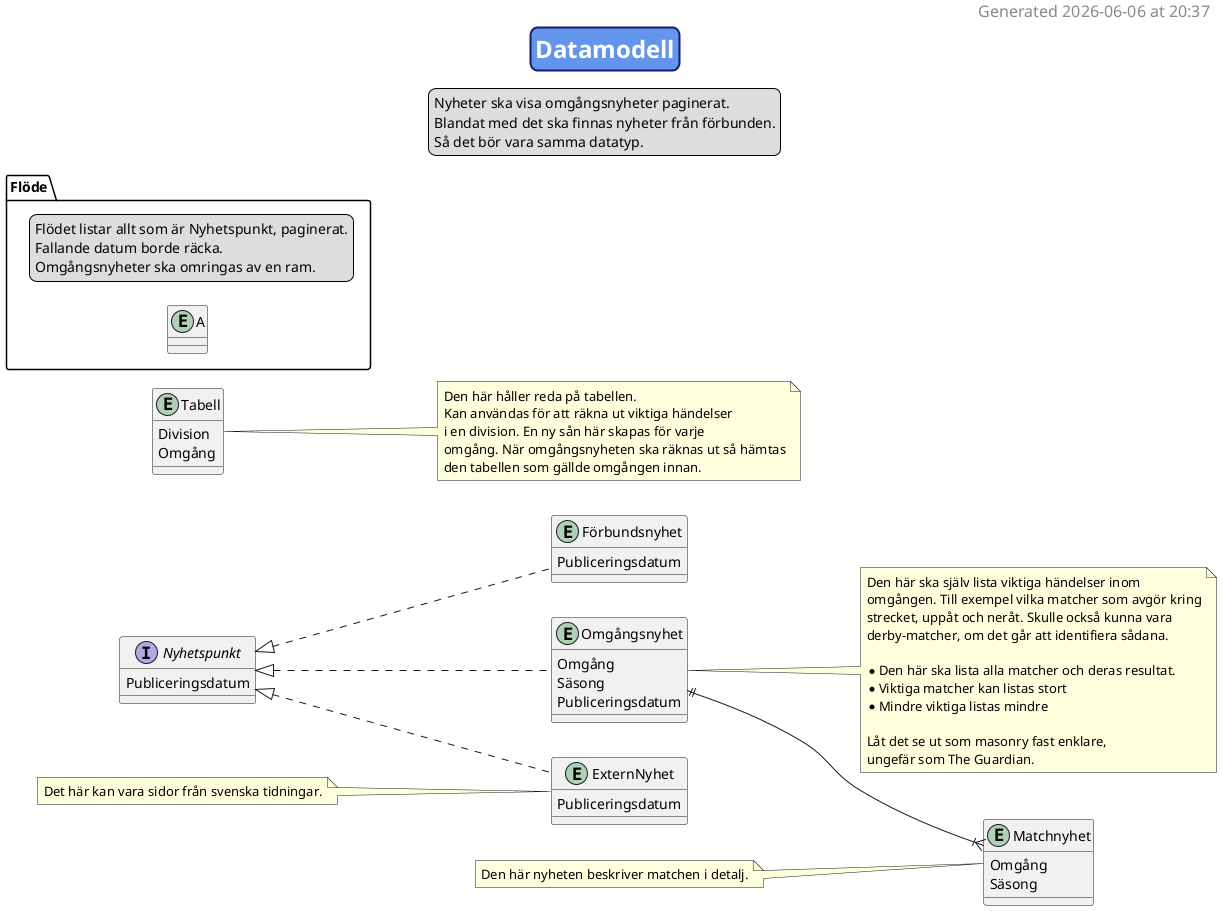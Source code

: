 @startuml DataModel

skinparam title {
  BorderRoundCorner 15
  BorderThickness 2
  BorderColor MidnightBlue
  BackgroundColor CornflowerBlue
  FontColor White
  FontSize 24
}

title
Datamodell
end title

right header
<size:16>Generated %date("yyyy-MM-dd 'at' HH:mm")</size>
end header

left to right direction

legend top
Nyheter ska visa omgångsnyheter paginerat.
Blandat med det ska finnas nyheter från förbunden.
Så det bör vara samma datatyp.
end legend

package Flöde {
    entity A {}
    legend
    Flödet listar allt som är Nyhetspunkt, paginerat.
    Fallande datum borde räcka.
    Omgångsnyheter ska omringas av en ram.
    end legend
}

interface Nyhetspunkt {
    Publiceringsdatum
}

entity Förbundsnyhet implements Nyhetspunkt {
    Publiceringsdatum
}

entity ExternNyhet implements Nyhetspunkt {
    Publiceringsdatum
}

note left of ExternNyhet
Det här kan vara sidor från svenska tidningar.
end note

entity Omgångsnyhet implements Nyhetspunkt {
    Omgång
    Säsong
    Publiceringsdatum
}

note right of Omgångsnyhet
Den här ska själv lista viktiga händelser inom
omgången. Till exempel vilka matcher som avgör kring
strecket, uppåt och neråt. Skulle också kunna vara
derby-matcher, om det går att identifiera sådana.

* Den här ska lista alla matcher och deras resultat.
* Viktiga matcher kan listas stort
* Mindre viktiga listas mindre

Låt det se ut som masonry fast enklare,
ungefär som The Guardian.
end note

entity Tabell {
    Division
    Omgång
}

note right of Tabell
Den här håller reda på tabellen.
Kan användas för att räkna ut viktiga händelser
i en division. En ny sån här skapas för varje
omgång. När omgångsnyheten ska räknas ut så hämtas
den tabellen som gällde omgången innan.
end note

entity Matchnyhet {
    Omgång
    Säsong
}

Omgångsnyhet ||--|{ Matchnyhet

note left of Matchnyhet
Den här nyheten beskriver matchen i detalj.
end note

@enduml

